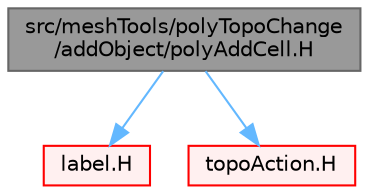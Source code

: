 digraph "src/meshTools/polyTopoChange/addObject/polyAddCell.H"
{
 // LATEX_PDF_SIZE
  bgcolor="transparent";
  edge [fontname=Helvetica,fontsize=10,labelfontname=Helvetica,labelfontsize=10];
  node [fontname=Helvetica,fontsize=10,shape=box,height=0.2,width=0.4];
  Node1 [id="Node000001",label="src/meshTools/polyTopoChange\l/addObject/polyAddCell.H",height=0.2,width=0.4,color="gray40", fillcolor="grey60", style="filled", fontcolor="black",tooltip=" "];
  Node1 -> Node2 [id="edge1_Node000001_Node000002",color="steelblue1",style="solid",tooltip=" "];
  Node2 [id="Node000002",label="label.H",height=0.2,width=0.4,color="red", fillcolor="#FFF0F0", style="filled",URL="$label_8H.html",tooltip=" "];
  Node1 -> Node25 [id="edge2_Node000001_Node000025",color="steelblue1",style="solid",tooltip=" "];
  Node25 [id="Node000025",label="topoAction.H",height=0.2,width=0.4,color="red", fillcolor="#FFF0F0", style="filled",URL="$topoAction_8H.html",tooltip=" "];
}

